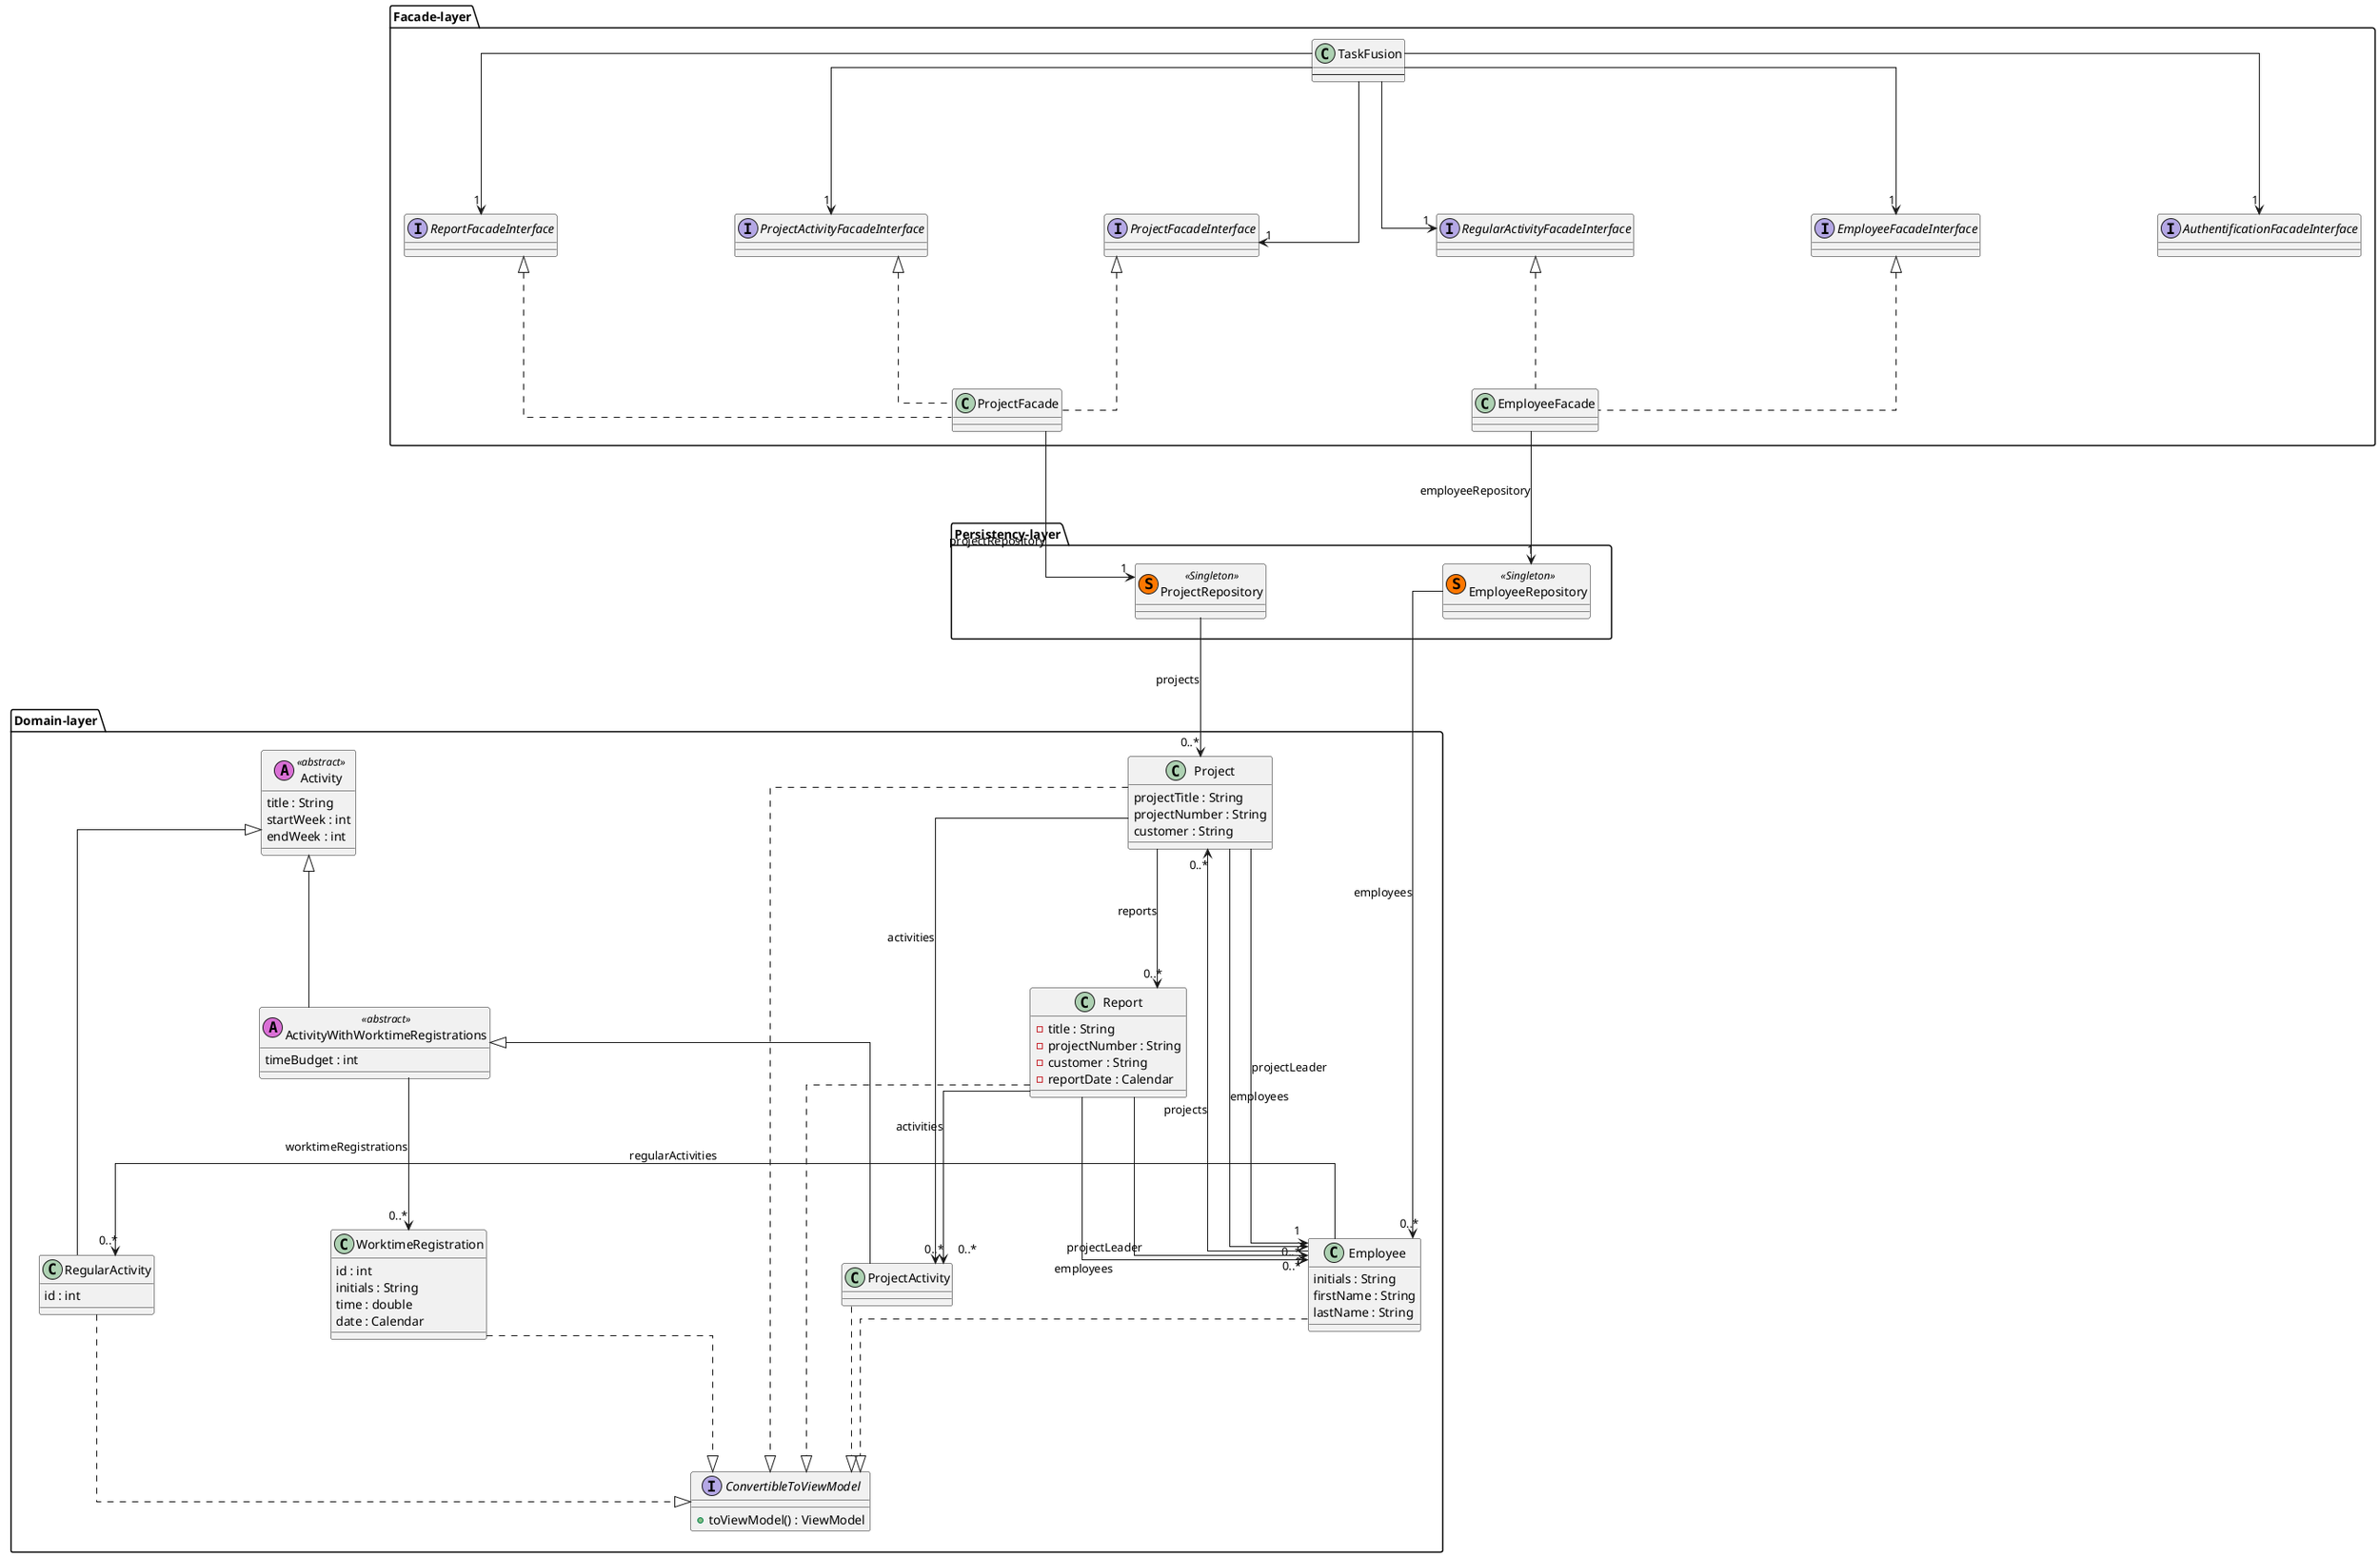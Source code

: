 @startuml ClassDiagram_simple
skinparam linetype ortho
skinparam Nodesep 200
skinparam Ranksep 150


package "Facade-layer" as FacadeLayer {

    class TaskFusion {
        --
    }

    interface AuthentificationFacadeInterface {
    }

    interface EmployeeFacadeInterface {

    }

    interface RegularActivityFacadeInterface {
    }

    class EmployeeFacade {
    }

    EmployeeFacade .u.|> EmployeeFacadeInterface
    EmployeeFacade .u.|> RegularActivityFacadeInterface
    TaskFusion -->"1" EmployeeFacadeInterface
    TaskFusion -->"1" RegularActivityFacadeInterface
    TaskFusion -->"1" AuthentificationFacadeInterface


    interface ProjectFacadeInterface{

    }

    interface ReportFacadeInterface {

    }

    interface ProjectActivityFacadeInterface {

    }


    class ProjectFacade {
    }

    ProjectFacade .u.|> ProjectFacadeInterface
    ProjectFacade .u.|> ProjectActivityFacadeInterface
    ProjectFacade .u.|> ReportFacadeInterface
    TaskFusion -->"1" ProjectFacadeInterface
    TaskFusion -->"1" ProjectActivityFacadeInterface
    TaskFusion -->"1" ReportFacadeInterface
}


package "Persistency-layer" as PersistencyLayer {
    class ProjectRepository << (S,#FF7700) Singleton >>{
    }

    class EmployeeRepository << (S,#FF7700) Singleton >>{
    }

}


package "Domain-layer" as DomainLayer {

    interface ConvertibleToViewModel{
        + toViewModel() : ViewModel
    }

    class Report {
        - title : String 
        - projectNumber : String 
        - customer : String 
        - reportDate : Calendar       
    }

    class Project{
        projectTitle : String 
        projectNumber : String
        customer : String
    }

    class ProjectActivity{
    }

    class ActivityWithWorktimeRegistrations <<(A, orchid)abstract>> {
        timeBudget : int
    }

    class Activity <<(A, orchid)abstract>>{
        title : String
        startWeek : int
        endWeek : int
    }

    class RegularActivity{
        id : int
    }

    class Employee{
        initials : String
        firstName : String
        lastName : String
    }

    class WorktimeRegistration {
        id : int
        initials : String
        time : double
        date : Calendar
    }

}

PersistencyLayer -d[hidden]-> DomainLayer


ProjectFacade --> "1" ProjectRepository : projectRepository
EmployeeFacade --> "1" EmployeeRepository : employeeRepository

ProjectRepository --> "0..*" Project : projects
Project --> "0..*" Report : reports

EmployeeRepository --> "0..*" Employee : employees

Activity <|-- ActivityWithWorktimeRegistrations
ActivityWithWorktimeRegistrations <|-- ProjectActivity
Activity <|-- RegularActivity
ActivityWithWorktimeRegistrations -->"0..*" WorktimeRegistration : worktimeRegistrations

Project --> "1" Employee : projectLeader
Project --> "0..*" Employee : employees
Employee --> "0..*" Project : projects
Project -> "0..*" ProjectActivity : activities
Employee -> "0..*" RegularActivity : regularActivities

Report --> "1" Employee : projectLeader
Report --> "0..*" Employee : employees
Report --> "0..*" ProjectActivity : activities


'Employee --> "0..*" WorktimeRegistrations : worktimeRegistrations
Project ..|> ConvertibleToViewModel
Employee ..|> ConvertibleToViewModel
ProjectActivity ..|> ConvertibleToViewModel
RegularActivity ..|> ConvertibleToViewModel
WorktimeRegistration ..|> ConvertibleToViewModel
Report ..|> ConvertibleToViewModel

@enduml
